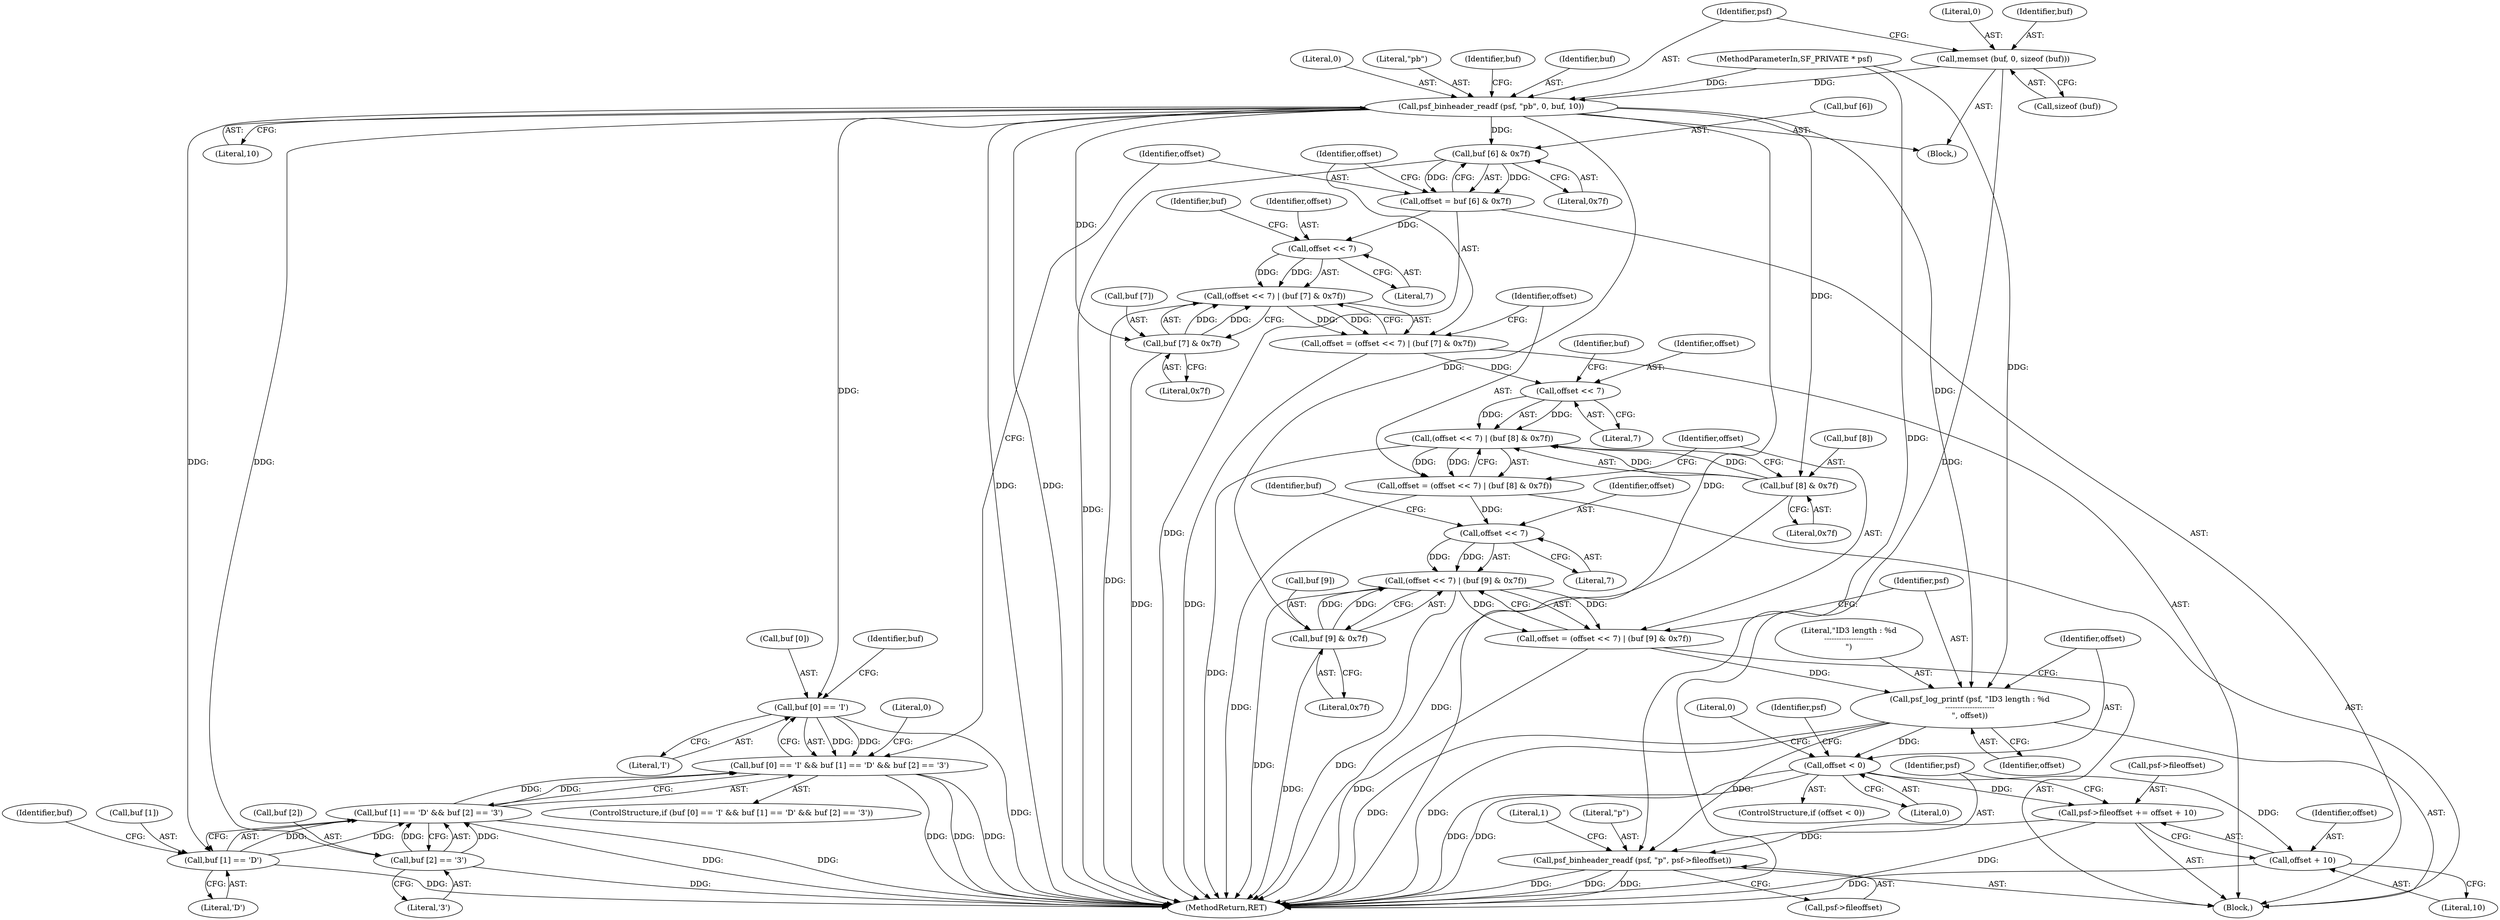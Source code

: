 digraph "1_libsndfile_f457b7b5ecfe91697ed01cfc825772c4d8de1236@API" {
"1000107" [label="(Call,memset (buf, 0, sizeof (buf)))"];
"1000112" [label="(Call,psf_binheader_readf (psf, \"pb\", 0, buf, 10))"];
"1000120" [label="(Call,buf [0] == 'I')"];
"1000119" [label="(Call,buf [0] == 'I' && buf [1] == 'D' && buf [2] == '3')"];
"1000126" [label="(Call,buf [1] == 'D')"];
"1000125" [label="(Call,buf [1] == 'D' && buf [2] == '3')"];
"1000131" [label="(Call,buf [2] == '3')"];
"1000140" [label="(Call,buf [6] & 0x7f)"];
"1000138" [label="(Call,offset = buf [6] & 0x7f)"];
"1000148" [label="(Call,offset << 7)"];
"1000147" [label="(Call,(offset << 7) | (buf [7] & 0x7f))"];
"1000145" [label="(Call,offset = (offset << 7) | (buf [7] & 0x7f))"];
"1000159" [label="(Call,offset << 7)"];
"1000158" [label="(Call,(offset << 7) | (buf [8] & 0x7f))"];
"1000156" [label="(Call,offset = (offset << 7) | (buf [8] & 0x7f))"];
"1000170" [label="(Call,offset << 7)"];
"1000169" [label="(Call,(offset << 7) | (buf [9] & 0x7f))"];
"1000167" [label="(Call,offset = (offset << 7) | (buf [9] & 0x7f))"];
"1000178" [label="(Call,psf_log_printf (psf, \"ID3 length : %d\n--------------------\n\", offset))"];
"1000183" [label="(Call,offset < 0)"];
"1000188" [label="(Call,psf->fileoffset += offset + 10)"];
"1000195" [label="(Call,psf_binheader_readf (psf, \"p\", psf->fileoffset))"];
"1000192" [label="(Call,offset + 10)"];
"1000151" [label="(Call,buf [7] & 0x7f)"];
"1000162" [label="(Call,buf [8] & 0x7f)"];
"1000173" [label="(Call,buf [9] & 0x7f)"];
"1000108" [label="(Identifier,buf)"];
"1000189" [label="(Call,psf->fileoffset)"];
"1000109" [label="(Literal,0)"];
"1000117" [label="(Literal,10)"];
"1000114" [label="(Literal,\"pb\")"];
"1000197" [label="(Literal,\"p\")"];
"1000120" [label="(Call,buf [0] == 'I')"];
"1000180" [label="(Literal,\"ID3 length : %d\n--------------------\n\")"];
"1000127" [label="(Call,buf [1])"];
"1000187" [label="(Literal,0)"];
"1000131" [label="(Call,buf [2] == '3')"];
"1000128" [label="(Identifier,buf)"];
"1000175" [label="(Identifier,buf)"];
"1000161" [label="(Literal,7)"];
"1000158" [label="(Call,(offset << 7) | (buf [8] & 0x7f))"];
"1000139" [label="(Identifier,offset)"];
"1000122" [label="(Identifier,buf)"];
"1000162" [label="(Call,buf [8] & 0x7f)"];
"1000104" [label="(MethodParameterIn,SF_PRIVATE * psf)"];
"1000153" [label="(Identifier,buf)"];
"1000188" [label="(Call,psf->fileoffset += offset + 10)"];
"1000116" [label="(Identifier,buf)"];
"1000125" [label="(Call,buf [1] == 'D' && buf [2] == '3')"];
"1000204" [label="(Literal,0)"];
"1000182" [label="(ControlStructure,if (offset < 0))"];
"1000179" [label="(Identifier,psf)"];
"1000136" [label="(Block,)"];
"1000144" [label="(Literal,0x7f)"];
"1000205" [label="(MethodReturn,RET)"];
"1000174" [label="(Call,buf [9])"];
"1000178" [label="(Call,psf_log_printf (psf, \"ID3 length : %d\n--------------------\n\", offset))"];
"1000118" [label="(ControlStructure,if (buf [0] == 'I' && buf [1] == 'D' && buf [2] == '3'))"];
"1000173" [label="(Call,buf [9] & 0x7f)"];
"1000147" [label="(Call,(offset << 7) | (buf [7] & 0x7f))"];
"1000150" [label="(Literal,7)"];
"1000112" [label="(Call,psf_binheader_readf (psf, \"pb\", 0, buf, 10))"];
"1000159" [label="(Call,offset << 7)"];
"1000172" [label="(Literal,7)"];
"1000169" [label="(Call,(offset << 7) | (buf [9] & 0x7f))"];
"1000164" [label="(Identifier,buf)"];
"1000160" [label="(Identifier,offset)"];
"1000126" [label="(Call,buf [1] == 'D')"];
"1000132" [label="(Call,buf [2])"];
"1000105" [label="(Block,)"];
"1000140" [label="(Call,buf [6] & 0x7f)"];
"1000130" [label="(Literal,'D')"];
"1000184" [label="(Identifier,offset)"];
"1000151" [label="(Call,buf [7] & 0x7f)"];
"1000110" [label="(Call,sizeof (buf))"];
"1000115" [label="(Literal,0)"];
"1000166" [label="(Literal,0x7f)"];
"1000133" [label="(Identifier,buf)"];
"1000113" [label="(Identifier,psf)"];
"1000141" [label="(Call,buf [6])"];
"1000193" [label="(Identifier,offset)"];
"1000190" [label="(Identifier,psf)"];
"1000156" [label="(Call,offset = (offset << 7) | (buf [8] & 0x7f))"];
"1000198" [label="(Call,psf->fileoffset)"];
"1000192" [label="(Call,offset + 10)"];
"1000183" [label="(Call,offset < 0)"];
"1000195" [label="(Call,psf_binheader_readf (psf, \"p\", psf->fileoffset))"];
"1000107" [label="(Call,memset (buf, 0, sizeof (buf)))"];
"1000185" [label="(Literal,0)"];
"1000177" [label="(Literal,0x7f)"];
"1000155" [label="(Literal,0x7f)"];
"1000202" [label="(Literal,1)"];
"1000171" [label="(Identifier,offset)"];
"1000146" [label="(Identifier,offset)"];
"1000138" [label="(Call,offset = buf [6] & 0x7f)"];
"1000145" [label="(Call,offset = (offset << 7) | (buf [7] & 0x7f))"];
"1000170" [label="(Call,offset << 7)"];
"1000163" [label="(Call,buf [8])"];
"1000157" [label="(Identifier,offset)"];
"1000167" [label="(Call,offset = (offset << 7) | (buf [9] & 0x7f))"];
"1000194" [label="(Literal,10)"];
"1000196" [label="(Identifier,psf)"];
"1000119" [label="(Call,buf [0] == 'I' && buf [1] == 'D' && buf [2] == '3')"];
"1000124" [label="(Literal,'I')"];
"1000135" [label="(Literal,'3')"];
"1000168" [label="(Identifier,offset)"];
"1000152" [label="(Call,buf [7])"];
"1000149" [label="(Identifier,offset)"];
"1000181" [label="(Identifier,offset)"];
"1000148" [label="(Call,offset << 7)"];
"1000121" [label="(Call,buf [0])"];
"1000107" -> "1000105"  [label="AST: "];
"1000107" -> "1000110"  [label="CFG: "];
"1000108" -> "1000107"  [label="AST: "];
"1000109" -> "1000107"  [label="AST: "];
"1000110" -> "1000107"  [label="AST: "];
"1000113" -> "1000107"  [label="CFG: "];
"1000107" -> "1000205"  [label="DDG: "];
"1000107" -> "1000112"  [label="DDG: "];
"1000112" -> "1000105"  [label="AST: "];
"1000112" -> "1000117"  [label="CFG: "];
"1000113" -> "1000112"  [label="AST: "];
"1000114" -> "1000112"  [label="AST: "];
"1000115" -> "1000112"  [label="AST: "];
"1000116" -> "1000112"  [label="AST: "];
"1000117" -> "1000112"  [label="AST: "];
"1000122" -> "1000112"  [label="CFG: "];
"1000112" -> "1000205"  [label="DDG: "];
"1000112" -> "1000205"  [label="DDG: "];
"1000112" -> "1000205"  [label="DDG: "];
"1000104" -> "1000112"  [label="DDG: "];
"1000112" -> "1000120"  [label="DDG: "];
"1000112" -> "1000126"  [label="DDG: "];
"1000112" -> "1000131"  [label="DDG: "];
"1000112" -> "1000140"  [label="DDG: "];
"1000112" -> "1000151"  [label="DDG: "];
"1000112" -> "1000162"  [label="DDG: "];
"1000112" -> "1000173"  [label="DDG: "];
"1000112" -> "1000178"  [label="DDG: "];
"1000120" -> "1000119"  [label="AST: "];
"1000120" -> "1000124"  [label="CFG: "];
"1000121" -> "1000120"  [label="AST: "];
"1000124" -> "1000120"  [label="AST: "];
"1000128" -> "1000120"  [label="CFG: "];
"1000119" -> "1000120"  [label="CFG: "];
"1000120" -> "1000205"  [label="DDG: "];
"1000120" -> "1000119"  [label="DDG: "];
"1000120" -> "1000119"  [label="DDG: "];
"1000119" -> "1000118"  [label="AST: "];
"1000119" -> "1000125"  [label="CFG: "];
"1000125" -> "1000119"  [label="AST: "];
"1000139" -> "1000119"  [label="CFG: "];
"1000204" -> "1000119"  [label="CFG: "];
"1000119" -> "1000205"  [label="DDG: "];
"1000119" -> "1000205"  [label="DDG: "];
"1000119" -> "1000205"  [label="DDG: "];
"1000125" -> "1000119"  [label="DDG: "];
"1000125" -> "1000119"  [label="DDG: "];
"1000126" -> "1000125"  [label="AST: "];
"1000126" -> "1000130"  [label="CFG: "];
"1000127" -> "1000126"  [label="AST: "];
"1000130" -> "1000126"  [label="AST: "];
"1000133" -> "1000126"  [label="CFG: "];
"1000125" -> "1000126"  [label="CFG: "];
"1000126" -> "1000205"  [label="DDG: "];
"1000126" -> "1000125"  [label="DDG: "];
"1000126" -> "1000125"  [label="DDG: "];
"1000125" -> "1000131"  [label="CFG: "];
"1000131" -> "1000125"  [label="AST: "];
"1000125" -> "1000205"  [label="DDG: "];
"1000125" -> "1000205"  [label="DDG: "];
"1000131" -> "1000125"  [label="DDG: "];
"1000131" -> "1000125"  [label="DDG: "];
"1000131" -> "1000135"  [label="CFG: "];
"1000132" -> "1000131"  [label="AST: "];
"1000135" -> "1000131"  [label="AST: "];
"1000131" -> "1000205"  [label="DDG: "];
"1000140" -> "1000138"  [label="AST: "];
"1000140" -> "1000144"  [label="CFG: "];
"1000141" -> "1000140"  [label="AST: "];
"1000144" -> "1000140"  [label="AST: "];
"1000138" -> "1000140"  [label="CFG: "];
"1000140" -> "1000205"  [label="DDG: "];
"1000140" -> "1000138"  [label="DDG: "];
"1000140" -> "1000138"  [label="DDG: "];
"1000138" -> "1000136"  [label="AST: "];
"1000139" -> "1000138"  [label="AST: "];
"1000146" -> "1000138"  [label="CFG: "];
"1000138" -> "1000205"  [label="DDG: "];
"1000138" -> "1000148"  [label="DDG: "];
"1000148" -> "1000147"  [label="AST: "];
"1000148" -> "1000150"  [label="CFG: "];
"1000149" -> "1000148"  [label="AST: "];
"1000150" -> "1000148"  [label="AST: "];
"1000153" -> "1000148"  [label="CFG: "];
"1000148" -> "1000147"  [label="DDG: "];
"1000148" -> "1000147"  [label="DDG: "];
"1000147" -> "1000145"  [label="AST: "];
"1000147" -> "1000151"  [label="CFG: "];
"1000151" -> "1000147"  [label="AST: "];
"1000145" -> "1000147"  [label="CFG: "];
"1000147" -> "1000205"  [label="DDG: "];
"1000147" -> "1000145"  [label="DDG: "];
"1000147" -> "1000145"  [label="DDG: "];
"1000151" -> "1000147"  [label="DDG: "];
"1000151" -> "1000147"  [label="DDG: "];
"1000145" -> "1000136"  [label="AST: "];
"1000146" -> "1000145"  [label="AST: "];
"1000157" -> "1000145"  [label="CFG: "];
"1000145" -> "1000205"  [label="DDG: "];
"1000145" -> "1000159"  [label="DDG: "];
"1000159" -> "1000158"  [label="AST: "];
"1000159" -> "1000161"  [label="CFG: "];
"1000160" -> "1000159"  [label="AST: "];
"1000161" -> "1000159"  [label="AST: "];
"1000164" -> "1000159"  [label="CFG: "];
"1000159" -> "1000158"  [label="DDG: "];
"1000159" -> "1000158"  [label="DDG: "];
"1000158" -> "1000156"  [label="AST: "];
"1000158" -> "1000162"  [label="CFG: "];
"1000162" -> "1000158"  [label="AST: "];
"1000156" -> "1000158"  [label="CFG: "];
"1000158" -> "1000205"  [label="DDG: "];
"1000158" -> "1000156"  [label="DDG: "];
"1000158" -> "1000156"  [label="DDG: "];
"1000162" -> "1000158"  [label="DDG: "];
"1000162" -> "1000158"  [label="DDG: "];
"1000156" -> "1000136"  [label="AST: "];
"1000157" -> "1000156"  [label="AST: "];
"1000168" -> "1000156"  [label="CFG: "];
"1000156" -> "1000205"  [label="DDG: "];
"1000156" -> "1000170"  [label="DDG: "];
"1000170" -> "1000169"  [label="AST: "];
"1000170" -> "1000172"  [label="CFG: "];
"1000171" -> "1000170"  [label="AST: "];
"1000172" -> "1000170"  [label="AST: "];
"1000175" -> "1000170"  [label="CFG: "];
"1000170" -> "1000169"  [label="DDG: "];
"1000170" -> "1000169"  [label="DDG: "];
"1000169" -> "1000167"  [label="AST: "];
"1000169" -> "1000173"  [label="CFG: "];
"1000173" -> "1000169"  [label="AST: "];
"1000167" -> "1000169"  [label="CFG: "];
"1000169" -> "1000205"  [label="DDG: "];
"1000169" -> "1000205"  [label="DDG: "];
"1000169" -> "1000167"  [label="DDG: "];
"1000169" -> "1000167"  [label="DDG: "];
"1000173" -> "1000169"  [label="DDG: "];
"1000173" -> "1000169"  [label="DDG: "];
"1000167" -> "1000136"  [label="AST: "];
"1000168" -> "1000167"  [label="AST: "];
"1000179" -> "1000167"  [label="CFG: "];
"1000167" -> "1000205"  [label="DDG: "];
"1000167" -> "1000178"  [label="DDG: "];
"1000178" -> "1000136"  [label="AST: "];
"1000178" -> "1000181"  [label="CFG: "];
"1000179" -> "1000178"  [label="AST: "];
"1000180" -> "1000178"  [label="AST: "];
"1000181" -> "1000178"  [label="AST: "];
"1000184" -> "1000178"  [label="CFG: "];
"1000178" -> "1000205"  [label="DDG: "];
"1000178" -> "1000205"  [label="DDG: "];
"1000104" -> "1000178"  [label="DDG: "];
"1000178" -> "1000183"  [label="DDG: "];
"1000178" -> "1000195"  [label="DDG: "];
"1000183" -> "1000182"  [label="AST: "];
"1000183" -> "1000185"  [label="CFG: "];
"1000184" -> "1000183"  [label="AST: "];
"1000185" -> "1000183"  [label="AST: "];
"1000187" -> "1000183"  [label="CFG: "];
"1000190" -> "1000183"  [label="CFG: "];
"1000183" -> "1000205"  [label="DDG: "];
"1000183" -> "1000205"  [label="DDG: "];
"1000183" -> "1000188"  [label="DDG: "];
"1000183" -> "1000192"  [label="DDG: "];
"1000188" -> "1000136"  [label="AST: "];
"1000188" -> "1000192"  [label="CFG: "];
"1000189" -> "1000188"  [label="AST: "];
"1000192" -> "1000188"  [label="AST: "];
"1000196" -> "1000188"  [label="CFG: "];
"1000188" -> "1000205"  [label="DDG: "];
"1000188" -> "1000195"  [label="DDG: "];
"1000195" -> "1000136"  [label="AST: "];
"1000195" -> "1000198"  [label="CFG: "];
"1000196" -> "1000195"  [label="AST: "];
"1000197" -> "1000195"  [label="AST: "];
"1000198" -> "1000195"  [label="AST: "];
"1000202" -> "1000195"  [label="CFG: "];
"1000195" -> "1000205"  [label="DDG: "];
"1000195" -> "1000205"  [label="DDG: "];
"1000195" -> "1000205"  [label="DDG: "];
"1000104" -> "1000195"  [label="DDG: "];
"1000192" -> "1000194"  [label="CFG: "];
"1000193" -> "1000192"  [label="AST: "];
"1000194" -> "1000192"  [label="AST: "];
"1000192" -> "1000205"  [label="DDG: "];
"1000151" -> "1000155"  [label="CFG: "];
"1000152" -> "1000151"  [label="AST: "];
"1000155" -> "1000151"  [label="AST: "];
"1000151" -> "1000205"  [label="DDG: "];
"1000162" -> "1000166"  [label="CFG: "];
"1000163" -> "1000162"  [label="AST: "];
"1000166" -> "1000162"  [label="AST: "];
"1000162" -> "1000205"  [label="DDG: "];
"1000173" -> "1000177"  [label="CFG: "];
"1000174" -> "1000173"  [label="AST: "];
"1000177" -> "1000173"  [label="AST: "];
"1000173" -> "1000205"  [label="DDG: "];
}
